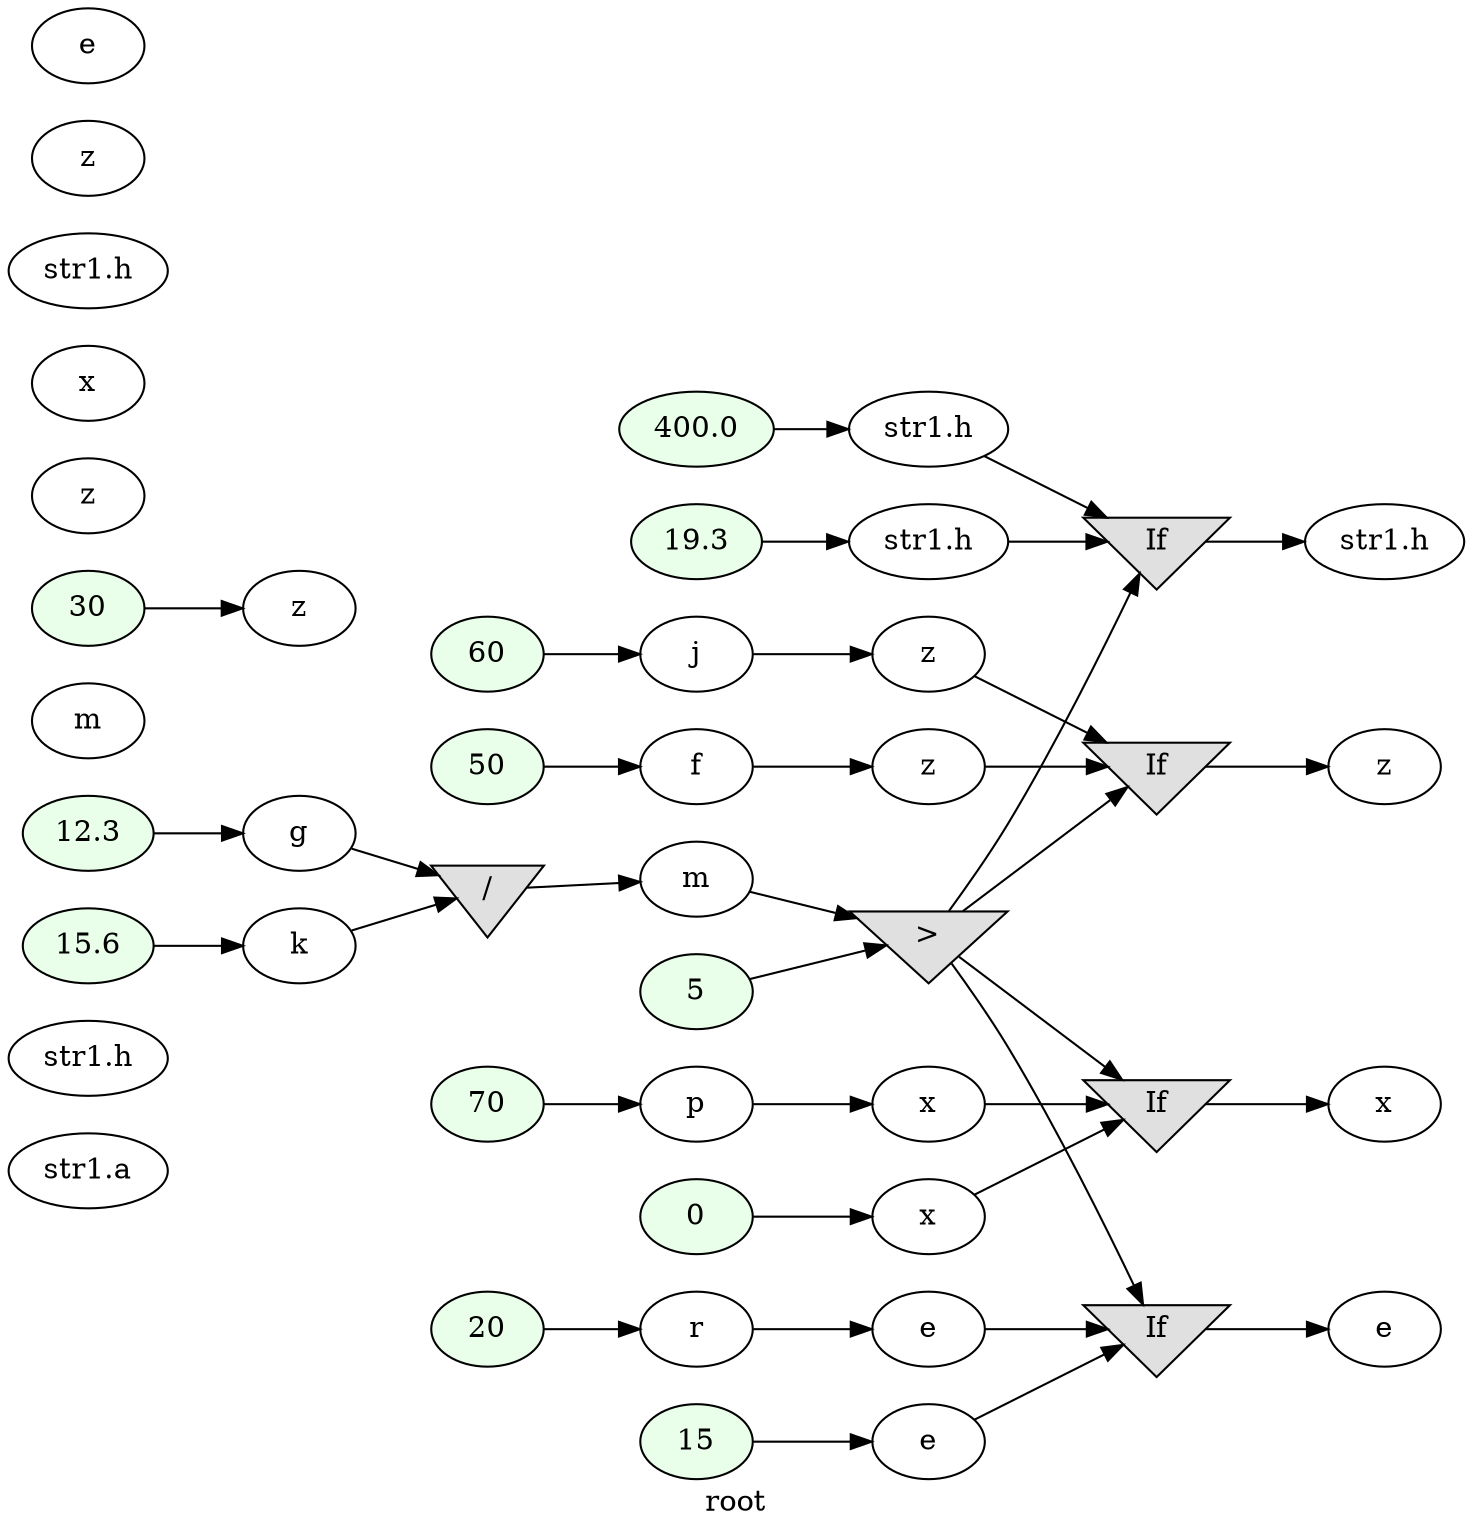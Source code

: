 digraph G
{
rankdir=LR;
label = "root";
	node_000001 [ label = "str1.a", startingline=9 ]
	node_000002 [ label = "str1.h", startingline=9 ]
	node_000003 [ label = "19.3", style=filled, fillcolor="#E9FFE9", startingline=10 ]
	node_000004 [ label = "str1.h", startingline=10 ]
	node_000005 [ label = "12.3", style=filled, fillcolor="#E9FFE9", startingline=13 ]
	node_000006 [ label = "g", startingline=13 ]
	node_000007 [ label = "15.6", style=filled, fillcolor="#E9FFE9", startingline=13 ]
	node_000008 [ label = "k", startingline=13 ]
	node_000009 [ label = "m", startingline=15 ]
	node_000012 [ label = "/", shape=invtriangle, style=filled, fillcolor="#E0E0E0", startingline=15 ]
	node_000014 [ label = "m", startingline=15 ]
	node_000015 [ label = "15", style=filled, fillcolor="#E9FFE9", startingline=18 ]
	node_000016 [ label = "e", startingline=18 ]
	node_000017 [ label = "0", style=filled, fillcolor="#E9FFE9", startingline=18 ]
	node_000018 [ label = "x", startingline=18 ]
	node_000019 [ label = "30", style=filled, fillcolor="#E9FFE9", startingline=19 ]
	node_000020 [ label = "z", startingline=19 ]
	node_000021 [ label = "50", style=filled, fillcolor="#E9FFE9", startingline=20 ]
	node_000022 [ label = "f", startingline=20 ]
	node_000023 [ label = "60", style=filled, fillcolor="#E9FFE9", startingline=21 ]
	node_000024 [ label = "j", startingline=21 ]
	node_000025 [ label = "70", style=filled, fillcolor="#E9FFE9", startingline=22 ]
	node_000026 [ label = "p", startingline=22 ]
	node_000027 [ label = "5", style=filled, fillcolor="#E9FFE9", startingline=24 ]
	node_000028 [ label = ">", shape=invtriangle, style=filled, fillcolor="#E0E0E0", startingline=24 ]
	node_000029 [ label = "z", startingline=26 ]
	node_000032 [ label = "x", startingline=27 ]
	node_000036 [ label = "str1.h", startingline=28 ]
	node_000037 [ label = "400.0", style=filled, fillcolor="#E9FFE9", startingline=28 ]
	node_000039 [ label = "z", startingline=28 ]
	node_000040 [ label = "x", startingline=28 ]
	node_000041 [ label = "str1.h", startingline=28 ]
	node_000042 [ label = "z", startingline=32 ]
	node_000045 [ label = "20", style=filled, fillcolor="#E9FFE9", startingline=33 ]
	node_000046 [ label = "r", startingline=33 ]
	node_000047 [ label = "e", startingline=34 ]
	node_000049 [ label = "z", startingline=34 ]
	node_000050 [ label = "e", startingline=34 ]
	node_000051 [ label = "If", shape=invtriangle, style=filled, fillcolor="#E0E0E0", startingline=34 ]
	node_000052 [ label = "z", startingline=34 ]
	node_000053 [ label = "If", shape=invtriangle, style=filled, fillcolor="#E0E0E0", startingline=34 ]
	node_000054 [ label = "x", startingline=34 ]
	node_000055 [ label = "If", shape=invtriangle, style=filled, fillcolor="#E0E0E0", startingline=34 ]
	node_000056 [ label = "str1.h", startingline=34 ]
	node_000057 [ label = "If", shape=invtriangle, style=filled, fillcolor="#E0E0E0", startingline=34 ]
	node_000058 [ label = "e", startingline=34 ]
	node_000003 -> node_000004
	node_000004 -> node_000055
	node_000005 -> node_000006
	node_000006 -> node_000012
	node_000007 -> node_000008
	node_000008 -> node_000012
	node_000012 -> node_000014
	node_000014 -> node_000028
	node_000015 -> node_000016
	node_000016 -> node_000057
	node_000017 -> node_000018
	node_000018 -> node_000053
	node_000019 -> node_000020
	node_000021 -> node_000022
	node_000022 -> node_000039
	node_000023 -> node_000024
	node_000024 -> node_000049
	node_000025 -> node_000026
	node_000026 -> node_000040
	node_000027 -> node_000028
	node_000028 -> node_000051
	node_000028 -> node_000053
	node_000028 -> node_000055
	node_000028 -> node_000057
	node_000037 -> node_000041
	node_000039 -> node_000051
	node_000040 -> node_000053
	node_000041 -> node_000055
	node_000045 -> node_000046
	node_000046 -> node_000050
	node_000049 -> node_000051
	node_000050 -> node_000057
	node_000051 -> node_000052
	node_000053 -> node_000054
	node_000055 -> node_000056
	node_000057 -> node_000058
}
